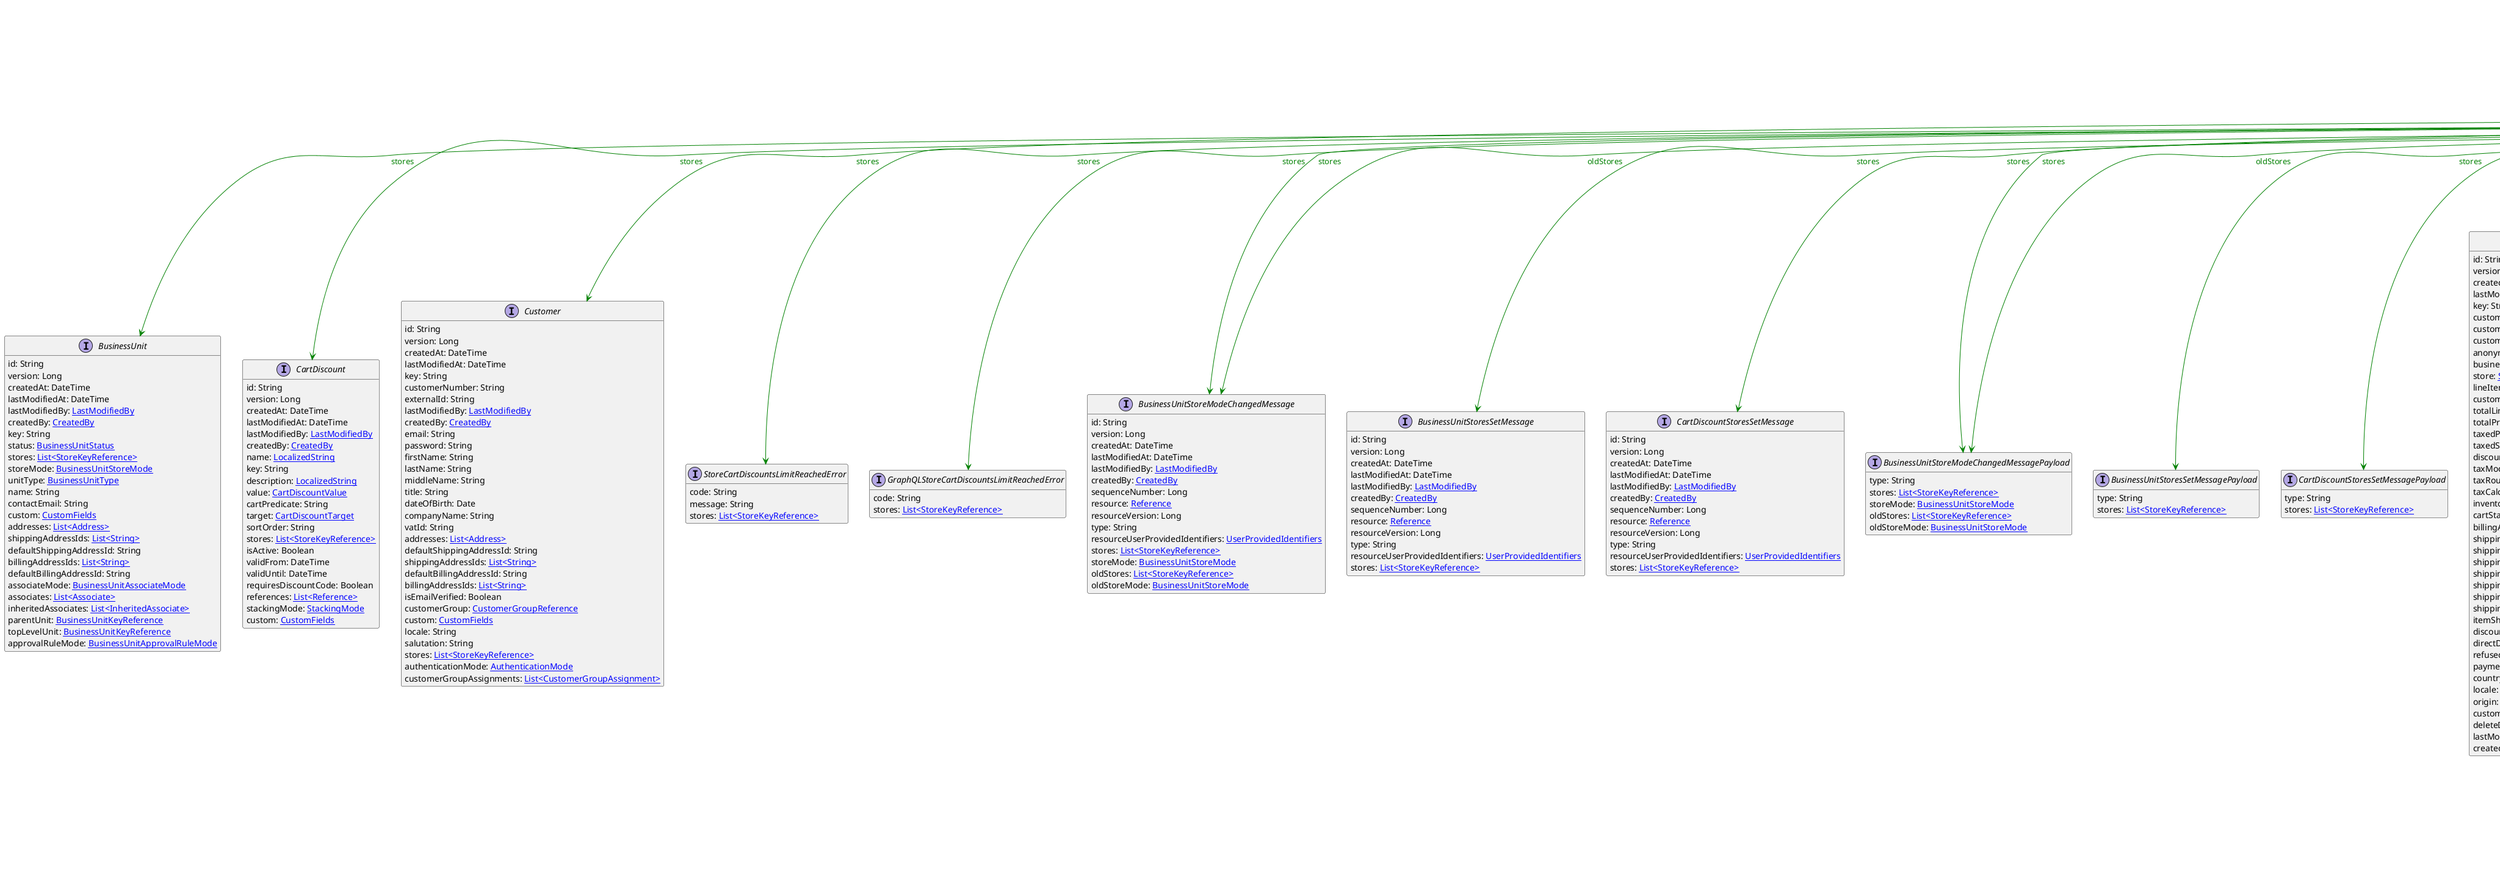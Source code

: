 @startuml

hide empty fields
hide empty methods
legend
|= |= line |
|<back:black>   </back>| inheritance |
|<back:green>   </back>| property reference |
|<back:blue>   </back>| discriminated class |
endlegend
interface StoreKeyReference [[StoreKeyReference.svg]] extends KeyReference {
    typeId: [[ReferenceTypeId.svg ReferenceTypeId]]
    key: String
}
interface KeyReference [[KeyReference.svg]]  {
    typeId: [[ReferenceTypeId.svg ReferenceTypeId]]
    key: String
}


interface BusinessUnit [[BusinessUnit.svg]]  {
    id: String
    version: Long
    createdAt: DateTime
    lastModifiedAt: DateTime
    lastModifiedBy: [[LastModifiedBy.svg LastModifiedBy]]
    createdBy: [[CreatedBy.svg CreatedBy]]
    key: String
    status: [[BusinessUnitStatus.svg BusinessUnitStatus]]
    stores: [[StoreKeyReference.svg List<StoreKeyReference>]]
    storeMode: [[BusinessUnitStoreMode.svg BusinessUnitStoreMode]]
    unitType: [[BusinessUnitType.svg BusinessUnitType]]
    name: String
    contactEmail: String
    custom: [[CustomFields.svg CustomFields]]
    addresses: [[Address.svg List<Address>]]
    shippingAddressIds: [[String.svg List<String>]]
    defaultShippingAddressId: String
    billingAddressIds: [[String.svg List<String>]]
    defaultBillingAddressId: String
    associateMode: [[BusinessUnitAssociateMode.svg BusinessUnitAssociateMode]]
    associates: [[Associate.svg List<Associate>]]
    inheritedAssociates: [[InheritedAssociate.svg List<InheritedAssociate>]]
    parentUnit: [[BusinessUnitKeyReference.svg BusinessUnitKeyReference]]
    topLevelUnit: [[BusinessUnitKeyReference.svg BusinessUnitKeyReference]]
    approvalRuleMode: [[BusinessUnitApprovalRuleMode.svg BusinessUnitApprovalRuleMode]]
}
interface CartDiscount [[CartDiscount.svg]]  {
    id: String
    version: Long
    createdAt: DateTime
    lastModifiedAt: DateTime
    lastModifiedBy: [[LastModifiedBy.svg LastModifiedBy]]
    createdBy: [[CreatedBy.svg CreatedBy]]
    name: [[LocalizedString.svg LocalizedString]]
    key: String
    description: [[LocalizedString.svg LocalizedString]]
    value: [[CartDiscountValue.svg CartDiscountValue]]
    cartPredicate: String
    target: [[CartDiscountTarget.svg CartDiscountTarget]]
    sortOrder: String
    stores: [[StoreKeyReference.svg List<StoreKeyReference>]]
    isActive: Boolean
    validFrom: DateTime
    validUntil: DateTime
    requiresDiscountCode: Boolean
    references: [[Reference.svg List<Reference>]]
    stackingMode: [[StackingMode.svg StackingMode]]
    custom: [[CustomFields.svg CustomFields]]
}
interface Customer [[Customer.svg]]  {
    id: String
    version: Long
    createdAt: DateTime
    lastModifiedAt: DateTime
    key: String
    customerNumber: String
    externalId: String
    lastModifiedBy: [[LastModifiedBy.svg LastModifiedBy]]
    createdBy: [[CreatedBy.svg CreatedBy]]
    email: String
    password: String
    firstName: String
    lastName: String
    middleName: String
    title: String
    dateOfBirth: Date
    companyName: String
    vatId: String
    addresses: [[Address.svg List<Address>]]
    defaultShippingAddressId: String
    shippingAddressIds: [[String.svg List<String>]]
    defaultBillingAddressId: String
    billingAddressIds: [[String.svg List<String>]]
    isEmailVerified: Boolean
    customerGroup: [[CustomerGroupReference.svg CustomerGroupReference]]
    custom: [[CustomFields.svg CustomFields]]
    locale: String
    salutation: String
    stores: [[StoreKeyReference.svg List<StoreKeyReference>]]
    authenticationMode: [[AuthenticationMode.svg AuthenticationMode]]
    customerGroupAssignments: [[CustomerGroupAssignment.svg List<CustomerGroupAssignment>]]
}
interface StoreCartDiscountsLimitReachedError [[StoreCartDiscountsLimitReachedError.svg]]  {
    code: String
    message: String
    stores: [[StoreKeyReference.svg List<StoreKeyReference>]]
}
interface GraphQLStoreCartDiscountsLimitReachedError [[GraphQLStoreCartDiscountsLimitReachedError.svg]]  {
    code: String
    stores: [[StoreKeyReference.svg List<StoreKeyReference>]]
}
interface BusinessUnitStoreModeChangedMessage [[BusinessUnitStoreModeChangedMessage.svg]]  {
    id: String
    version: Long
    createdAt: DateTime
    lastModifiedAt: DateTime
    lastModifiedBy: [[LastModifiedBy.svg LastModifiedBy]]
    createdBy: [[CreatedBy.svg CreatedBy]]
    sequenceNumber: Long
    resource: [[Reference.svg Reference]]
    resourceVersion: Long
    type: String
    resourceUserProvidedIdentifiers: [[UserProvidedIdentifiers.svg UserProvidedIdentifiers]]
    stores: [[StoreKeyReference.svg List<StoreKeyReference>]]
    storeMode: [[BusinessUnitStoreMode.svg BusinessUnitStoreMode]]
    oldStores: [[StoreKeyReference.svg List<StoreKeyReference>]]
    oldStoreMode: [[BusinessUnitStoreMode.svg BusinessUnitStoreMode]]
}
interface BusinessUnitStoresSetMessage [[BusinessUnitStoresSetMessage.svg]]  {
    id: String
    version: Long
    createdAt: DateTime
    lastModifiedAt: DateTime
    lastModifiedBy: [[LastModifiedBy.svg LastModifiedBy]]
    createdBy: [[CreatedBy.svg CreatedBy]]
    sequenceNumber: Long
    resource: [[Reference.svg Reference]]
    resourceVersion: Long
    type: String
    resourceUserProvidedIdentifiers: [[UserProvidedIdentifiers.svg UserProvidedIdentifiers]]
    stores: [[StoreKeyReference.svg List<StoreKeyReference>]]
}
interface CartDiscountStoresSetMessage [[CartDiscountStoresSetMessage.svg]]  {
    id: String
    version: Long
    createdAt: DateTime
    lastModifiedAt: DateTime
    lastModifiedBy: [[LastModifiedBy.svg LastModifiedBy]]
    createdBy: [[CreatedBy.svg CreatedBy]]
    sequenceNumber: Long
    resource: [[Reference.svg Reference]]
    resourceVersion: Long
    type: String
    resourceUserProvidedIdentifiers: [[UserProvidedIdentifiers.svg UserProvidedIdentifiers]]
    stores: [[StoreKeyReference.svg List<StoreKeyReference>]]
}
interface BusinessUnitStoreModeChangedMessagePayload [[BusinessUnitStoreModeChangedMessagePayload.svg]]  {
    type: String
    stores: [[StoreKeyReference.svg List<StoreKeyReference>]]
    storeMode: [[BusinessUnitStoreMode.svg BusinessUnitStoreMode]]
    oldStores: [[StoreKeyReference.svg List<StoreKeyReference>]]
    oldStoreMode: [[BusinessUnitStoreMode.svg BusinessUnitStoreMode]]
}
interface BusinessUnitStoresSetMessagePayload [[BusinessUnitStoresSetMessagePayload.svg]]  {
    type: String
    stores: [[StoreKeyReference.svg List<StoreKeyReference>]]
}
interface CartDiscountStoresSetMessagePayload [[CartDiscountStoresSetMessagePayload.svg]]  {
    type: String
    stores: [[StoreKeyReference.svg List<StoreKeyReference>]]
}
interface Cart [[Cart.svg]]  {
    id: String
    version: Long
    createdAt: DateTime
    lastModifiedAt: DateTime
    key: String
    customerId: String
    customerEmail: String
    customerGroup: [[CustomerGroupReference.svg CustomerGroupReference]]
    anonymousId: String
    businessUnit: [[BusinessUnitKeyReference.svg BusinessUnitKeyReference]]
    store: [[StoreKeyReference.svg StoreKeyReference]]
    lineItems: [[LineItem.svg List<LineItem>]]
    customLineItems: [[CustomLineItem.svg List<CustomLineItem>]]
    totalLineItemQuantity: Long
    totalPrice: [[CentPrecisionMoney.svg CentPrecisionMoney]]
    taxedPrice: [[TaxedPrice.svg TaxedPrice]]
    taxedShippingPrice: [[TaxedPrice.svg TaxedPrice]]
    discountOnTotalPrice: [[DiscountOnTotalPrice.svg DiscountOnTotalPrice]]
    taxMode: [[TaxMode.svg TaxMode]]
    taxRoundingMode: [[RoundingMode.svg RoundingMode]]
    taxCalculationMode: [[TaxCalculationMode.svg TaxCalculationMode]]
    inventoryMode: [[InventoryMode.svg InventoryMode]]
    cartState: [[CartState.svg CartState]]
    billingAddress: [[Address.svg Address]]
    shippingAddress: [[Address.svg Address]]
    shippingMode: [[ShippingMode.svg ShippingMode]]
    shippingKey: String
    shippingInfo: [[ShippingInfo.svg ShippingInfo]]
    shippingRateInput: [[ShippingRateInput.svg ShippingRateInput]]
    shippingCustomFields: [[CustomFields.svg CustomFields]]
    shipping: [[Shipping.svg List<Shipping>]]
    itemShippingAddresses: [[Address.svg List<Address>]]
    discountCodes: [[DiscountCodeInfo.svg List<DiscountCodeInfo>]]
    directDiscounts: [[DirectDiscount.svg List<DirectDiscount>]]
    refusedGifts: [[CartDiscountReference.svg List<CartDiscountReference>]]
    paymentInfo: [[PaymentInfo.svg PaymentInfo]]
    country: String
    locale: String
    origin: [[CartOrigin.svg CartOrigin]]
    custom: [[CustomFields.svg CustomFields]]
    deleteDaysAfterLastModification: Integer
    lastModifiedBy: [[LastModifiedBy.svg LastModifiedBy]]
    createdBy: [[CreatedBy.svg CreatedBy]]
}
interface BusinessUnitStoreAddedMessage [[BusinessUnitStoreAddedMessage.svg]]  {
    id: String
    version: Long
    createdAt: DateTime
    lastModifiedAt: DateTime
    lastModifiedBy: [[LastModifiedBy.svg LastModifiedBy]]
    createdBy: [[CreatedBy.svg CreatedBy]]
    sequenceNumber: Long
    resource: [[Reference.svg Reference]]
    resourceVersion: Long
    type: String
    resourceUserProvidedIdentifiers: [[UserProvidedIdentifiers.svg UserProvidedIdentifiers]]
    store: [[StoreKeyReference.svg StoreKeyReference]]
}
interface BusinessUnitStoreRemovedMessage [[BusinessUnitStoreRemovedMessage.svg]]  {
    id: String
    version: Long
    createdAt: DateTime
    lastModifiedAt: DateTime
    lastModifiedBy: [[LastModifiedBy.svg LastModifiedBy]]
    createdBy: [[CreatedBy.svg CreatedBy]]
    sequenceNumber: Long
    resource: [[Reference.svg Reference]]
    resourceVersion: Long
    type: String
    resourceUserProvidedIdentifiers: [[UserProvidedIdentifiers.svg UserProvidedIdentifiers]]
    store: [[StoreKeyReference.svg StoreKeyReference]]
}
interface CartDiscountStoreAddedMessage [[CartDiscountStoreAddedMessage.svg]]  {
    id: String
    version: Long
    createdAt: DateTime
    lastModifiedAt: DateTime
    lastModifiedBy: [[LastModifiedBy.svg LastModifiedBy]]
    createdBy: [[CreatedBy.svg CreatedBy]]
    sequenceNumber: Long
    resource: [[Reference.svg Reference]]
    resourceVersion: Long
    type: String
    resourceUserProvidedIdentifiers: [[UserProvidedIdentifiers.svg UserProvidedIdentifiers]]
    store: [[StoreKeyReference.svg StoreKeyReference]]
}
interface CartDiscountStoreRemovedMessage [[CartDiscountStoreRemovedMessage.svg]]  {
    id: String
    version: Long
    createdAt: DateTime
    lastModifiedAt: DateTime
    lastModifiedBy: [[LastModifiedBy.svg LastModifiedBy]]
    createdBy: [[CreatedBy.svg CreatedBy]]
    sequenceNumber: Long
    resource: [[Reference.svg Reference]]
    resourceVersion: Long
    type: String
    resourceUserProvidedIdentifiers: [[UserProvidedIdentifiers.svg UserProvidedIdentifiers]]
    store: [[StoreKeyReference.svg StoreKeyReference]]
}
interface OrderStoreSetMessage [[OrderStoreSetMessage.svg]]  {
    id: String
    version: Long
    createdAt: DateTime
    lastModifiedAt: DateTime
    lastModifiedBy: [[LastModifiedBy.svg LastModifiedBy]]
    createdBy: [[CreatedBy.svg CreatedBy]]
    sequenceNumber: Long
    resource: [[Reference.svg Reference]]
    resourceVersion: Long
    type: String
    resourceUserProvidedIdentifiers: [[UserProvidedIdentifiers.svg UserProvidedIdentifiers]]
    store: [[StoreKeyReference.svg StoreKeyReference]]
}
interface ProductTailoringCreatedMessage [[ProductTailoringCreatedMessage.svg]]  {
    id: String
    version: Long
    createdAt: DateTime
    lastModifiedAt: DateTime
    lastModifiedBy: [[LastModifiedBy.svg LastModifiedBy]]
    createdBy: [[CreatedBy.svg CreatedBy]]
    sequenceNumber: Long
    resource: [[Reference.svg Reference]]
    resourceVersion: Long
    type: String
    resourceUserProvidedIdentifiers: [[UserProvidedIdentifiers.svg UserProvidedIdentifiers]]
    key: String
    store: [[StoreKeyReference.svg StoreKeyReference]]
    productKey: String
    product: [[ProductReference.svg ProductReference]]
    description: [[LocalizedString.svg LocalizedString]]
    name: [[LocalizedString.svg LocalizedString]]
    slug: [[LocalizedString.svg LocalizedString]]
    metaTitle: [[LocalizedString.svg LocalizedString]]
    metaDescription: [[LocalizedString.svg LocalizedString]]
    metaKeywords: [[LocalizedString.svg LocalizedString]]
    variants: [[ProductVariantTailoring.svg List<ProductVariantTailoring>]]
    published: Boolean
}
interface ProductTailoringDeletedMessage [[ProductTailoringDeletedMessage.svg]]  {
    id: String
    version: Long
    createdAt: DateTime
    lastModifiedAt: DateTime
    lastModifiedBy: [[LastModifiedBy.svg LastModifiedBy]]
    createdBy: [[CreatedBy.svg CreatedBy]]
    sequenceNumber: Long
    resource: [[Reference.svg Reference]]
    resourceVersion: Long
    type: String
    resourceUserProvidedIdentifiers: [[UserProvidedIdentifiers.svg UserProvidedIdentifiers]]
    store: [[StoreKeyReference.svg StoreKeyReference]]
    productKey: String
    product: [[ProductReference.svg ProductReference]]
}
interface ProductTailoringDescriptionSetMessage [[ProductTailoringDescriptionSetMessage.svg]]  {
    id: String
    version: Long
    createdAt: DateTime
    lastModifiedAt: DateTime
    lastModifiedBy: [[LastModifiedBy.svg LastModifiedBy]]
    createdBy: [[CreatedBy.svg CreatedBy]]
    sequenceNumber: Long
    resource: [[Reference.svg Reference]]
    resourceVersion: Long
    type: String
    resourceUserProvidedIdentifiers: [[UserProvidedIdentifiers.svg UserProvidedIdentifiers]]
    store: [[StoreKeyReference.svg StoreKeyReference]]
    productKey: String
    product: [[ProductReference.svg ProductReference]]
    description: [[LocalizedString.svg LocalizedString]]
    oldDescription: [[LocalizedString.svg LocalizedString]]
}
interface ProductTailoringImageAddedMessage [[ProductTailoringImageAddedMessage.svg]]  {
    id: String
    version: Long
    createdAt: DateTime
    lastModifiedAt: DateTime
    lastModifiedBy: [[LastModifiedBy.svg LastModifiedBy]]
    createdBy: [[CreatedBy.svg CreatedBy]]
    sequenceNumber: Long
    resource: [[Reference.svg Reference]]
    resourceVersion: Long
    type: String
    resourceUserProvidedIdentifiers: [[UserProvidedIdentifiers.svg UserProvidedIdentifiers]]
    store: [[StoreKeyReference.svg StoreKeyReference]]
    productKey: String
    product: [[ProductReference.svg ProductReference]]
    variantId: Long
    image: [[Image.svg Image]]
}
interface ProductTailoringImagesSetMessage [[ProductTailoringImagesSetMessage.svg]]  {
    id: String
    version: Long
    createdAt: DateTime
    lastModifiedAt: DateTime
    lastModifiedBy: [[LastModifiedBy.svg LastModifiedBy]]
    createdBy: [[CreatedBy.svg CreatedBy]]
    sequenceNumber: Long
    resource: [[Reference.svg Reference]]
    resourceVersion: Long
    type: String
    resourceUserProvidedIdentifiers: [[UserProvidedIdentifiers.svg UserProvidedIdentifiers]]
    store: [[StoreKeyReference.svg StoreKeyReference]]
    productKey: String
    product: [[ProductReference.svg ProductReference]]
    variantId: Long
    oldImages: [[Image.svg List<Image>]]
    images: [[Image.svg List<Image>]]
}
interface ProductTailoringNameSetMessage [[ProductTailoringNameSetMessage.svg]]  {
    id: String
    version: Long
    createdAt: DateTime
    lastModifiedAt: DateTime
    lastModifiedBy: [[LastModifiedBy.svg LastModifiedBy]]
    createdBy: [[CreatedBy.svg CreatedBy]]
    sequenceNumber: Long
    resource: [[Reference.svg Reference]]
    resourceVersion: Long
    type: String
    resourceUserProvidedIdentifiers: [[UserProvidedIdentifiers.svg UserProvidedIdentifiers]]
    store: [[StoreKeyReference.svg StoreKeyReference]]
    productKey: String
    product: [[ProductReference.svg ProductReference]]
    name: [[LocalizedString.svg LocalizedString]]
    oldName: [[LocalizedString.svg LocalizedString]]
}
interface ProductTailoringPublishedMessage [[ProductTailoringPublishedMessage.svg]]  {
    id: String
    version: Long
    createdAt: DateTime
    lastModifiedAt: DateTime
    lastModifiedBy: [[LastModifiedBy.svg LastModifiedBy]]
    createdBy: [[CreatedBy.svg CreatedBy]]
    sequenceNumber: Long
    resource: [[Reference.svg Reference]]
    resourceVersion: Long
    type: String
    resourceUserProvidedIdentifiers: [[UserProvidedIdentifiers.svg UserProvidedIdentifiers]]
    store: [[StoreKeyReference.svg StoreKeyReference]]
    productKey: String
    product: [[ProductReference.svg ProductReference]]
}
interface ProductTailoringSlugSetMessage [[ProductTailoringSlugSetMessage.svg]]  {
    id: String
    version: Long
    createdAt: DateTime
    lastModifiedAt: DateTime
    lastModifiedBy: [[LastModifiedBy.svg LastModifiedBy]]
    createdBy: [[CreatedBy.svg CreatedBy]]
    sequenceNumber: Long
    resource: [[Reference.svg Reference]]
    resourceVersion: Long
    type: String
    resourceUserProvidedIdentifiers: [[UserProvidedIdentifiers.svg UserProvidedIdentifiers]]
    store: [[StoreKeyReference.svg StoreKeyReference]]
    productKey: String
    product: [[ProductReference.svg ProductReference]]
    slug: [[LocalizedString.svg LocalizedString]]
    oldSlug: [[LocalizedString.svg LocalizedString]]
}
interface ProductTailoringUnpublishedMessage [[ProductTailoringUnpublishedMessage.svg]]  {
    id: String
    version: Long
    createdAt: DateTime
    lastModifiedAt: DateTime
    lastModifiedBy: [[LastModifiedBy.svg LastModifiedBy]]
    createdBy: [[CreatedBy.svg CreatedBy]]
    sequenceNumber: Long
    resource: [[Reference.svg Reference]]
    resourceVersion: Long
    type: String
    resourceUserProvidedIdentifiers: [[UserProvidedIdentifiers.svg UserProvidedIdentifiers]]
    store: [[StoreKeyReference.svg StoreKeyReference]]
    productKey: String
    product: [[ProductReference.svg ProductReference]]
}
interface ProductVariantTailoringAddedMessage [[ProductVariantTailoringAddedMessage.svg]]  {
    id: String
    version: Long
    createdAt: DateTime
    lastModifiedAt: DateTime
    lastModifiedBy: [[LastModifiedBy.svg LastModifiedBy]]
    createdBy: [[CreatedBy.svg CreatedBy]]
    sequenceNumber: Long
    resource: [[Reference.svg Reference]]
    resourceVersion: Long
    type: String
    resourceUserProvidedIdentifiers: [[UserProvidedIdentifiers.svg UserProvidedIdentifiers]]
    store: [[StoreKeyReference.svg StoreKeyReference]]
    productKey: String
    product: [[ProductReference.svg ProductReference]]
    variantId: Long
    variant: [[ProductVariantTailoring.svg ProductVariantTailoring]]
}
interface ProductVariantTailoringRemovedMessage [[ProductVariantTailoringRemovedMessage.svg]]  {
    id: String
    version: Long
    createdAt: DateTime
    lastModifiedAt: DateTime
    lastModifiedBy: [[LastModifiedBy.svg LastModifiedBy]]
    createdBy: [[CreatedBy.svg CreatedBy]]
    sequenceNumber: Long
    resource: [[Reference.svg Reference]]
    resourceVersion: Long
    type: String
    resourceUserProvidedIdentifiers: [[UserProvidedIdentifiers.svg UserProvidedIdentifiers]]
    store: [[StoreKeyReference.svg StoreKeyReference]]
    productKey: String
    product: [[ProductReference.svg ProductReference]]
    variantId: Long
    variant: [[ProductVariantTailoring.svg ProductVariantTailoring]]
}
interface BusinessUnitStoreAddedMessagePayload [[BusinessUnitStoreAddedMessagePayload.svg]]  {
    type: String
    store: [[StoreKeyReference.svg StoreKeyReference]]
}
interface BusinessUnitStoreRemovedMessagePayload [[BusinessUnitStoreRemovedMessagePayload.svg]]  {
    type: String
    store: [[StoreKeyReference.svg StoreKeyReference]]
}
interface CartDiscountStoreAddedMessagePayload [[CartDiscountStoreAddedMessagePayload.svg]]  {
    type: String
    store: [[StoreKeyReference.svg StoreKeyReference]]
}
interface CartDiscountStoreRemovedMessagePayload [[CartDiscountStoreRemovedMessagePayload.svg]]  {
    type: String
    store: [[StoreKeyReference.svg StoreKeyReference]]
}
interface OrderStoreSetMessagePayload [[OrderStoreSetMessagePayload.svg]]  {
    type: String
    store: [[StoreKeyReference.svg StoreKeyReference]]
}
interface ProductTailoringCreatedMessagePayload [[ProductTailoringCreatedMessagePayload.svg]]  {
    type: String
    key: String
    store: [[StoreKeyReference.svg StoreKeyReference]]
    productKey: String
    product: [[ProductReference.svg ProductReference]]
    description: [[LocalizedString.svg LocalizedString]]
    name: [[LocalizedString.svg LocalizedString]]
    slug: [[LocalizedString.svg LocalizedString]]
    metaTitle: [[LocalizedString.svg LocalizedString]]
    metaDescription: [[LocalizedString.svg LocalizedString]]
    metaKeywords: [[LocalizedString.svg LocalizedString]]
    variants: [[ProductVariantTailoring.svg List<ProductVariantTailoring>]]
    published: Boolean
}
interface ProductTailoringDeletedMessagePayload [[ProductTailoringDeletedMessagePayload.svg]]  {
    type: String
    store: [[StoreKeyReference.svg StoreKeyReference]]
    productKey: String
    product: [[ProductReference.svg ProductReference]]
}
interface ProductTailoringDescriptionSetMessagePayload [[ProductTailoringDescriptionSetMessagePayload.svg]]  {
    type: String
    store: [[StoreKeyReference.svg StoreKeyReference]]
    productKey: String
    product: [[ProductReference.svg ProductReference]]
    description: [[LocalizedString.svg LocalizedString]]
    oldDescription: [[LocalizedString.svg LocalizedString]]
}
interface ProductTailoringImageAddedMessagePayload [[ProductTailoringImageAddedMessagePayload.svg]]  {
    type: String
    store: [[StoreKeyReference.svg StoreKeyReference]]
    productKey: String
    product: [[ProductReference.svg ProductReference]]
    variantId: Long
    image: [[Image.svg Image]]
}
interface ProductTailoringImagesSetMessagePayload [[ProductTailoringImagesSetMessagePayload.svg]]  {
    type: String
    store: [[StoreKeyReference.svg StoreKeyReference]]
    productKey: String
    product: [[ProductReference.svg ProductReference]]
    variantId: Long
    oldImages: [[Image.svg List<Image>]]
    images: [[Image.svg List<Image>]]
}
interface ProductTailoringNameSetMessagePayload [[ProductTailoringNameSetMessagePayload.svg]]  {
    type: String
    store: [[StoreKeyReference.svg StoreKeyReference]]
    productKey: String
    product: [[ProductReference.svg ProductReference]]
    name: [[LocalizedString.svg LocalizedString]]
    oldName: [[LocalizedString.svg LocalizedString]]
}
interface ProductTailoringPublishedMessagePayload [[ProductTailoringPublishedMessagePayload.svg]]  {
    type: String
    store: [[StoreKeyReference.svg StoreKeyReference]]
    productKey: String
    product: [[ProductReference.svg ProductReference]]
}
interface ProductTailoringSlugSetMessagePayload [[ProductTailoringSlugSetMessagePayload.svg]]  {
    type: String
    store: [[StoreKeyReference.svg StoreKeyReference]]
    productKey: String
    product: [[ProductReference.svg ProductReference]]
    slug: [[LocalizedString.svg LocalizedString]]
    oldSlug: [[LocalizedString.svg LocalizedString]]
}
interface ProductTailoringUnpublishedMessagePayload [[ProductTailoringUnpublishedMessagePayload.svg]]  {
    type: String
    store: [[StoreKeyReference.svg StoreKeyReference]]
    productKey: String
    product: [[ProductReference.svg ProductReference]]
}
interface ProductVariantTailoringAddedMessagePayload [[ProductVariantTailoringAddedMessagePayload.svg]]  {
    type: String
    store: [[StoreKeyReference.svg StoreKeyReference]]
    productKey: String
    product: [[ProductReference.svg ProductReference]]
    variantId: Long
    variant: [[ProductVariantTailoring.svg ProductVariantTailoring]]
}
interface ProductVariantTailoringRemovedMessagePayload [[ProductVariantTailoringRemovedMessagePayload.svg]]  {
    type: String
    store: [[StoreKeyReference.svg StoreKeyReference]]
    productKey: String
    product: [[ProductReference.svg ProductReference]]
    variantId: Long
    variant: [[ProductVariantTailoring.svg ProductVariantTailoring]]
}
interface Order [[Order.svg]]  {
    id: String
    version: Long
    createdAt: DateTime
    lastModifiedAt: DateTime
    orderNumber: String
    purchaseOrderNumber: String
    customerId: String
    customerEmail: String
    customerGroup: [[CustomerGroupReference.svg CustomerGroupReference]]
    anonymousId: String
    businessUnit: [[BusinessUnitKeyReference.svg BusinessUnitKeyReference]]
    store: [[StoreKeyReference.svg StoreKeyReference]]
    lineItems: [[LineItem.svg List<LineItem>]]
    customLineItems: [[CustomLineItem.svg List<CustomLineItem>]]
    totalPrice: [[TypedMoney.svg TypedMoney]]
    taxedPrice: [[TaxedPrice.svg TaxedPrice]]
    taxedShippingPrice: [[TaxedPrice.svg TaxedPrice]]
    discountOnTotalPrice: [[DiscountOnTotalPrice.svg DiscountOnTotalPrice]]
    taxMode: [[TaxMode.svg TaxMode]]
    taxRoundingMode: [[RoundingMode.svg RoundingMode]]
    taxCalculationMode: [[TaxCalculationMode.svg TaxCalculationMode]]
    inventoryMode: [[InventoryMode.svg InventoryMode]]
    billingAddress: [[Address.svg Address]]
    shippingAddress: [[Address.svg Address]]
    shippingMode: [[ShippingMode.svg ShippingMode]]
    shippingKey: String
    shippingInfo: [[ShippingInfo.svg ShippingInfo]]
    shippingRateInput: [[ShippingRateInput.svg ShippingRateInput]]
    shippingCustomFields: [[CustomFields.svg CustomFields]]
    shipping: [[Shipping.svg List<Shipping>]]
    itemShippingAddresses: [[Address.svg List<Address>]]
    discountCodes: [[DiscountCodeInfo.svg List<DiscountCodeInfo>]]
    directDiscounts: [[DirectDiscount.svg List<DirectDiscount>]]
    refusedGifts: [[CartDiscountReference.svg List<CartDiscountReference>]]
    paymentInfo: [[PaymentInfo.svg PaymentInfo]]
    country: String
    locale: String
    origin: [[CartOrigin.svg CartOrigin]]
    cart: [[CartReference.svg CartReference]]
    quote: [[QuoteReference.svg QuoteReference]]
    orderState: [[OrderState.svg OrderState]]
    shipmentState: [[ShipmentState.svg ShipmentState]]
    paymentState: [[PaymentState.svg PaymentState]]
    state: [[StateReference.svg StateReference]]
    syncInfo: [[SyncInfo.svg List<SyncInfo>]]
    returnInfo: [[ReturnInfo.svg List<ReturnInfo>]]
    lastMessageSequenceNumber: Long
    custom: [[CustomFields.svg CustomFields]]
    completedAt: DateTime
    lastModifiedBy: [[LastModifiedBy.svg LastModifiedBy]]
    createdBy: [[CreatedBy.svg CreatedBy]]
}
interface ProductTailoring [[ProductTailoring.svg]]  {
    id: String
    version: Long
    createdAt: DateTime
    lastModifiedAt: DateTime
    lastModifiedBy: [[LastModifiedBy.svg LastModifiedBy]]
    createdBy: [[CreatedBy.svg CreatedBy]]
    key: String
    store: [[StoreKeyReference.svg StoreKeyReference]]
    product: [[ProductReference.svg ProductReference]]
    published: Boolean
    current: [[ProductTailoringData.svg ProductTailoringData]]
    staged: [[ProductTailoringData.svg ProductTailoringData]]
    hasStagedChanges: Boolean
}
interface QuoteRequest [[QuoteRequest.svg]]  {
    id: String
    version: Long
    createdAt: DateTime
    lastModifiedAt: DateTime
    key: String
    lastModifiedBy: [[LastModifiedBy.svg LastModifiedBy]]
    createdBy: [[CreatedBy.svg CreatedBy]]
    quoteRequestState: [[QuoteRequestState.svg QuoteRequestState]]
    comment: String
    customer: [[CustomerReference.svg CustomerReference]]
    customerGroup: [[CustomerGroupReference.svg CustomerGroupReference]]
    store: [[StoreKeyReference.svg StoreKeyReference]]
    lineItems: [[LineItem.svg List<LineItem>]]
    customLineItems: [[CustomLineItem.svg List<CustomLineItem>]]
    totalPrice: [[TypedMoney.svg TypedMoney]]
    taxedPrice: [[TaxedPrice.svg TaxedPrice]]
    shippingAddress: [[Address.svg Address]]
    billingAddress: [[Address.svg Address]]
    inventoryMode: [[InventoryMode.svg InventoryMode]]
    taxMode: [[TaxMode.svg TaxMode]]
    taxRoundingMode: [[RoundingMode.svg RoundingMode]]
    taxCalculationMode: [[TaxCalculationMode.svg TaxCalculationMode]]
    country: String
    shippingInfo: [[ShippingInfo.svg ShippingInfo]]
    paymentInfo: [[PaymentInfo.svg PaymentInfo]]
    shippingRateInput: [[ShippingRateInput.svg ShippingRateInput]]
    itemShippingAddresses: [[Address.svg List<Address>]]
    directDiscounts: [[DirectDiscount.svg List<DirectDiscount>]]
    custom: [[CustomFields.svg CustomFields]]
    state: [[StateReference.svg StateReference]]
    purchaseOrderNumber: String
    cart: [[CartReference.svg CartReference]]
    businessUnit: [[BusinessUnitKeyReference.svg BusinessUnitKeyReference]]
}
interface Quote [[Quote.svg]]  {
    id: String
    version: Long
    createdAt: DateTime
    lastModifiedAt: DateTime
    key: String
    lastModifiedBy: [[LastModifiedBy.svg LastModifiedBy]]
    createdBy: [[CreatedBy.svg CreatedBy]]
    quoteRequest: [[QuoteRequestReference.svg QuoteRequestReference]]
    stagedQuote: [[StagedQuoteReference.svg StagedQuoteReference]]
    customer: [[CustomerReference.svg CustomerReference]]
    customerGroup: [[CustomerGroupReference.svg CustomerGroupReference]]
    validTo: DateTime
    sellerComment: String
    buyerComment: String
    store: [[StoreKeyReference.svg StoreKeyReference]]
    lineItems: [[LineItem.svg List<LineItem>]]
    customLineItems: [[CustomLineItem.svg List<CustomLineItem>]]
    totalPrice: [[TypedMoney.svg TypedMoney]]
    taxedPrice: [[TaxedPrice.svg TaxedPrice]]
    shippingAddress: [[Address.svg Address]]
    billingAddress: [[Address.svg Address]]
    inventoryMode: [[InventoryMode.svg InventoryMode]]
    taxMode: [[TaxMode.svg TaxMode]]
    taxRoundingMode: [[RoundingMode.svg RoundingMode]]
    taxCalculationMode: [[TaxCalculationMode.svg TaxCalculationMode]]
    country: String
    shippingInfo: [[ShippingInfo.svg ShippingInfo]]
    paymentInfo: [[PaymentInfo.svg PaymentInfo]]
    shippingRateInput: [[ShippingRateInput.svg ShippingRateInput]]
    itemShippingAddresses: [[Address.svg List<Address>]]
    directDiscounts: [[DirectDiscount.svg List<DirectDiscount>]]
    custom: [[CustomFields.svg CustomFields]]
    quoteState: [[QuoteState.svg QuoteState]]
    state: [[StateReference.svg StateReference]]
    purchaseOrderNumber: String
    businessUnit: [[BusinessUnitKeyReference.svg BusinessUnitKeyReference]]
}
interface ShoppingList [[ShoppingList.svg]]  {
    id: String
    version: Long
    createdAt: DateTime
    lastModifiedAt: DateTime
    name: [[LocalizedString.svg LocalizedString]]
    key: String
    customer: [[CustomerReference.svg CustomerReference]]
    slug: [[LocalizedString.svg LocalizedString]]
    description: [[LocalizedString.svg LocalizedString]]
    lineItems: [[ShoppingListLineItem.svg List<ShoppingListLineItem>]]
    textLineItems: [[TextLineItem.svg List<TextLineItem>]]
    deleteDaysAfterLastModification: Long
    anonymousId: String
    store: [[StoreKeyReference.svg StoreKeyReference]]
    custom: [[CustomFields.svg CustomFields]]
    lastModifiedBy: [[LastModifiedBy.svg LastModifiedBy]]
    createdBy: [[CreatedBy.svg CreatedBy]]
}
interface StagedQuote [[StagedQuote.svg]]  {
    id: String
    version: Long
    createdAt: DateTime
    lastModifiedAt: DateTime
    key: String
    lastModifiedBy: [[LastModifiedBy.svg LastModifiedBy]]
    createdBy: [[CreatedBy.svg CreatedBy]]
    stagedQuoteState: [[StagedQuoteState.svg StagedQuoteState]]
    customer: [[CustomerReference.svg CustomerReference]]
    quoteRequest: [[QuoteRequestReference.svg QuoteRequestReference]]
    quotationCart: [[CartReference.svg CartReference]]
    validTo: DateTime
    sellerComment: String
    custom: [[CustomFields.svg CustomFields]]
    state: [[StateReference.svg StateReference]]
    purchaseOrderNumber: String
    businessUnit: [[BusinessUnitKeyReference.svg BusinessUnitKeyReference]]
    store: [[StoreKeyReference.svg StoreKeyReference]]
}

StoreKeyReference --> BusinessUnit #green;text:green : "stores"
StoreKeyReference --> CartDiscount #green;text:green : "stores"
StoreKeyReference --> Customer #green;text:green : "stores"
StoreKeyReference --> StoreCartDiscountsLimitReachedError #green;text:green : "stores"
StoreKeyReference --> GraphQLStoreCartDiscountsLimitReachedError #green;text:green : "stores"
StoreKeyReference --> BusinessUnitStoreModeChangedMessage #green;text:green : "stores"
StoreKeyReference --> BusinessUnitStoreModeChangedMessage #green;text:green : "oldStores"
StoreKeyReference --> BusinessUnitStoresSetMessage #green;text:green : "stores"
StoreKeyReference --> CartDiscountStoresSetMessage #green;text:green : "stores"
StoreKeyReference --> BusinessUnitStoreModeChangedMessagePayload #green;text:green : "stores"
StoreKeyReference --> BusinessUnitStoreModeChangedMessagePayload #green;text:green : "oldStores"
StoreKeyReference --> BusinessUnitStoresSetMessagePayload #green;text:green : "stores"
StoreKeyReference --> CartDiscountStoresSetMessagePayload #green;text:green : "stores"
StoreKeyReference --> Cart #green;text:green : "store"
StoreKeyReference --> BusinessUnitStoreAddedMessage #green;text:green : "store"
StoreKeyReference --> BusinessUnitStoreRemovedMessage #green;text:green : "store"
StoreKeyReference --> CartDiscountStoreAddedMessage #green;text:green : "store"
StoreKeyReference --> CartDiscountStoreRemovedMessage #green;text:green : "store"
StoreKeyReference --> OrderStoreSetMessage #green;text:green : "store"
StoreKeyReference --> ProductTailoringCreatedMessage #green;text:green : "store"
StoreKeyReference --> ProductTailoringDeletedMessage #green;text:green : "store"
StoreKeyReference --> ProductTailoringDescriptionSetMessage #green;text:green : "store"
StoreKeyReference --> ProductTailoringImageAddedMessage #green;text:green : "store"
StoreKeyReference --> ProductTailoringImagesSetMessage #green;text:green : "store"
StoreKeyReference --> ProductTailoringNameSetMessage #green;text:green : "store"
StoreKeyReference --> ProductTailoringPublishedMessage #green;text:green : "store"
StoreKeyReference --> ProductTailoringSlugSetMessage #green;text:green : "store"
StoreKeyReference --> ProductTailoringUnpublishedMessage #green;text:green : "store"
StoreKeyReference --> ProductVariantTailoringAddedMessage #green;text:green : "store"
StoreKeyReference --> ProductVariantTailoringRemovedMessage #green;text:green : "store"
StoreKeyReference --> BusinessUnitStoreAddedMessagePayload #green;text:green : "store"
StoreKeyReference --> BusinessUnitStoreRemovedMessagePayload #green;text:green : "store"
StoreKeyReference --> CartDiscountStoreAddedMessagePayload #green;text:green : "store"
StoreKeyReference --> CartDiscountStoreRemovedMessagePayload #green;text:green : "store"
StoreKeyReference --> OrderStoreSetMessagePayload #green;text:green : "store"
StoreKeyReference --> ProductTailoringCreatedMessagePayload #green;text:green : "store"
StoreKeyReference --> ProductTailoringDeletedMessagePayload #green;text:green : "store"
StoreKeyReference --> ProductTailoringDescriptionSetMessagePayload #green;text:green : "store"
StoreKeyReference --> ProductTailoringImageAddedMessagePayload #green;text:green : "store"
StoreKeyReference --> ProductTailoringImagesSetMessagePayload #green;text:green : "store"
StoreKeyReference --> ProductTailoringNameSetMessagePayload #green;text:green : "store"
StoreKeyReference --> ProductTailoringPublishedMessagePayload #green;text:green : "store"
StoreKeyReference --> ProductTailoringSlugSetMessagePayload #green;text:green : "store"
StoreKeyReference --> ProductTailoringUnpublishedMessagePayload #green;text:green : "store"
StoreKeyReference --> ProductVariantTailoringAddedMessagePayload #green;text:green : "store"
StoreKeyReference --> ProductVariantTailoringRemovedMessagePayload #green;text:green : "store"
StoreKeyReference --> Order #green;text:green : "store"
StoreKeyReference --> ProductTailoring #green;text:green : "store"
StoreKeyReference --> QuoteRequest #green;text:green : "store"
StoreKeyReference --> Quote #green;text:green : "store"
StoreKeyReference --> ShoppingList #green;text:green : "store"
StoreKeyReference --> StagedQuote #green;text:green : "store"
@enduml
